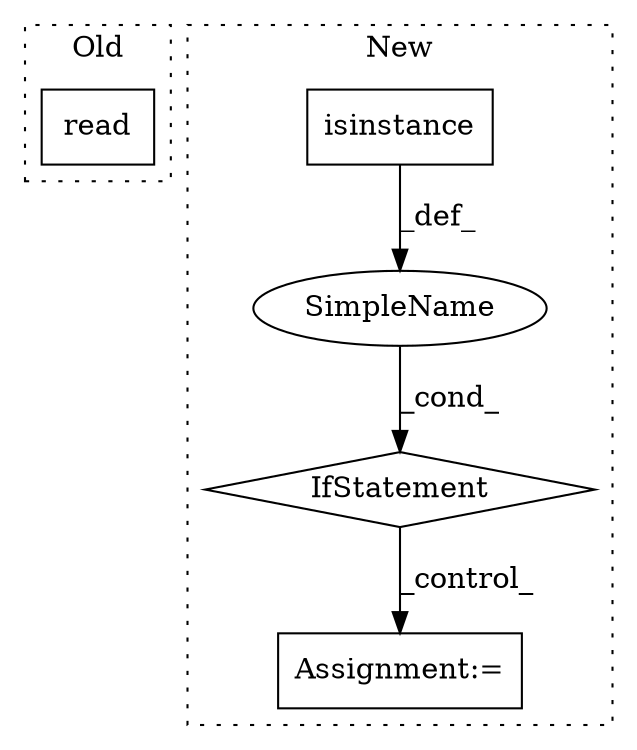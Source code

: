 digraph G {
subgraph cluster0 {
1 [label="read" a="32" s="11748" l="6" shape="box"];
label = "Old";
style="dotted";
}
subgraph cluster1 {
2 [label="isinstance" a="32" s="10460,10480" l="11,1" shape="box"];
3 [label="IfStatement" a="25" s="10456,10481" l="4,2" shape="diamond"];
4 [label="Assignment:=" a="7" s="10495" l="1" shape="box"];
5 [label="SimpleName" a="42" s="" l="" shape="ellipse"];
label = "New";
style="dotted";
}
2 -> 5 [label="_def_"];
3 -> 4 [label="_control_"];
5 -> 3 [label="_cond_"];
}